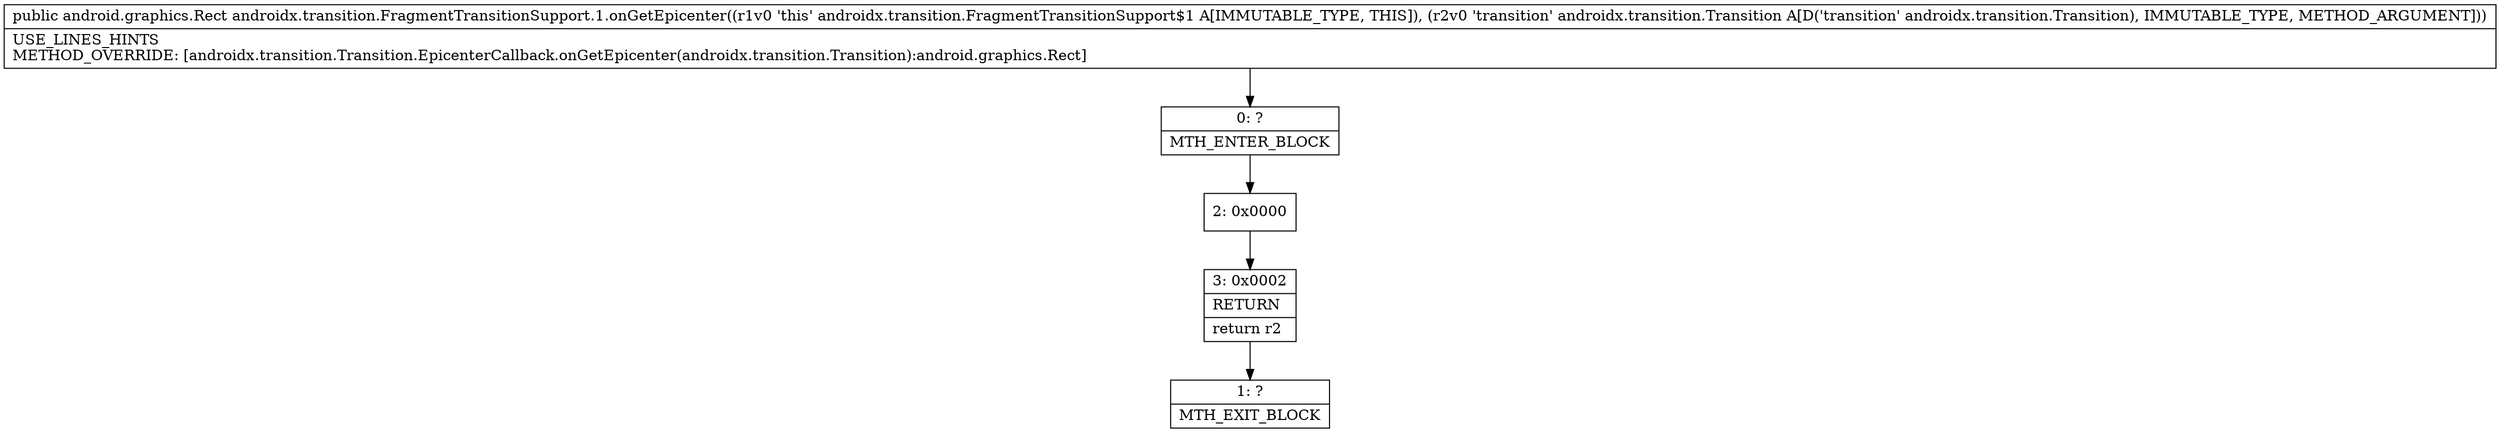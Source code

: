 digraph "CFG forandroidx.transition.FragmentTransitionSupport.1.onGetEpicenter(Landroidx\/transition\/Transition;)Landroid\/graphics\/Rect;" {
Node_0 [shape=record,label="{0\:\ ?|MTH_ENTER_BLOCK\l}"];
Node_2 [shape=record,label="{2\:\ 0x0000}"];
Node_3 [shape=record,label="{3\:\ 0x0002|RETURN\l|return r2\l}"];
Node_1 [shape=record,label="{1\:\ ?|MTH_EXIT_BLOCK\l}"];
MethodNode[shape=record,label="{public android.graphics.Rect androidx.transition.FragmentTransitionSupport.1.onGetEpicenter((r1v0 'this' androidx.transition.FragmentTransitionSupport$1 A[IMMUTABLE_TYPE, THIS]), (r2v0 'transition' androidx.transition.Transition A[D('transition' androidx.transition.Transition), IMMUTABLE_TYPE, METHOD_ARGUMENT]))  | USE_LINES_HINTS\lMETHOD_OVERRIDE: [androidx.transition.Transition.EpicenterCallback.onGetEpicenter(androidx.transition.Transition):android.graphics.Rect]\l}"];
MethodNode -> Node_0;Node_0 -> Node_2;
Node_2 -> Node_3;
Node_3 -> Node_1;
}

